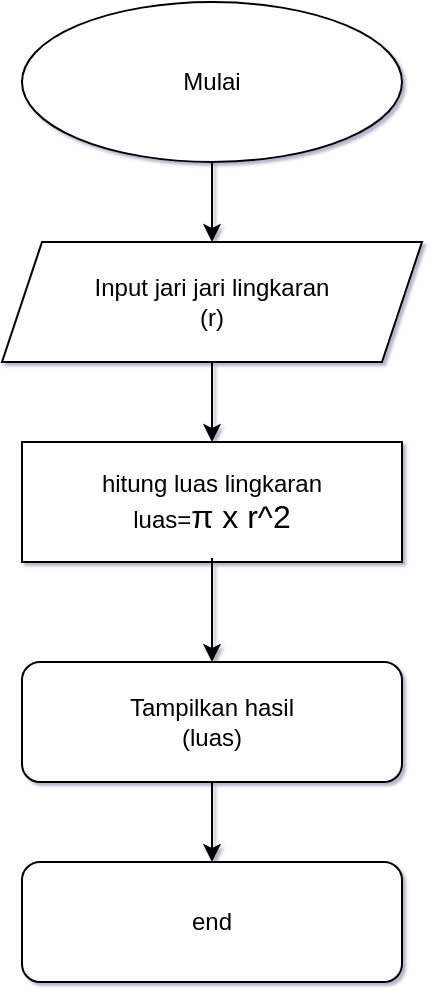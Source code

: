 <mxfile version="24.7.13">
  <diagram name="Page-1" id="ufdNACyK0IBXWiNxQNW9">
    <mxGraphModel grid="1" page="1" gridSize="10" guides="1" tooltips="1" connect="1" arrows="1" fold="1" pageScale="1" pageWidth="850" pageHeight="1100" background="none" math="0" shadow="1">
      <root>
        <mxCell id="0" />
        <mxCell id="1" parent="0" />
        <mxCell id="bEY-0FQtZyHADfspirv9-1" value="Mulai" style="ellipse;whiteSpace=wrap;html=1;" vertex="1" parent="1">
          <mxGeometry x="310" y="80" width="190" height="80" as="geometry" />
        </mxCell>
        <mxCell id="bEY-0FQtZyHADfspirv9-2" value="" style="endArrow=classic;html=1;rounded=0;exitX=0.5;exitY=1;exitDx=0;exitDy=0;" edge="1" parent="1" source="bEY-0FQtZyHADfspirv9-1" target="bEY-0FQtZyHADfspirv9-4">
          <mxGeometry width="50" height="50" relative="1" as="geometry">
            <mxPoint x="400" y="330" as="sourcePoint" />
            <mxPoint x="380" y="230" as="targetPoint" />
          </mxGeometry>
        </mxCell>
        <mxCell id="bEY-0FQtZyHADfspirv9-4" value="Input jari jari lingkaran&lt;div&gt;(r)&lt;/div&gt;" style="shape=parallelogram;perimeter=parallelogramPerimeter;whiteSpace=wrap;html=1;fixedSize=1;" vertex="1" parent="1">
          <mxGeometry x="300" y="200" width="210" height="60" as="geometry" />
        </mxCell>
        <mxCell id="bEY-0FQtZyHADfspirv9-5" value="" style="endArrow=classic;html=1;rounded=0;exitX=0.5;exitY=1;exitDx=0;exitDy=0;" edge="1" parent="1" source="bEY-0FQtZyHADfspirv9-4" target="bEY-0FQtZyHADfspirv9-6">
          <mxGeometry width="50" height="50" relative="1" as="geometry">
            <mxPoint x="400" y="330" as="sourcePoint" />
            <mxPoint x="395" y="310" as="targetPoint" />
          </mxGeometry>
        </mxCell>
        <mxCell id="bEY-0FQtZyHADfspirv9-6" value="hitung luas lingkaran&lt;div&gt;luas=&lt;span style=&quot;background-color: rgb(255, 255, 255); color: rgb(0, 0, 0); font-family: Helvetica-FF, Arial, Tahoma, sans-serif; font-size: 16px; text-align: start;&quot;&gt;π x r^2&lt;/span&gt;&lt;/div&gt;" style="rounded=0;whiteSpace=wrap;html=1;" vertex="1" parent="1">
          <mxGeometry x="310" y="300" width="190" height="60" as="geometry" />
        </mxCell>
        <mxCell id="bEY-0FQtZyHADfspirv9-7" value="" style="endArrow=classic;html=1;rounded=0;exitX=0.5;exitY=0.967;exitDx=0;exitDy=0;exitPerimeter=0;" edge="1" parent="1" source="bEY-0FQtZyHADfspirv9-6" target="bEY-0FQtZyHADfspirv9-8">
          <mxGeometry width="50" height="50" relative="1" as="geometry">
            <mxPoint x="400" y="330" as="sourcePoint" />
            <mxPoint x="420" y="430" as="targetPoint" />
          </mxGeometry>
        </mxCell>
        <mxCell id="bEY-0FQtZyHADfspirv9-8" value="Tampilkan hasil&lt;div&gt;(luas)&lt;/div&gt;" style="rounded=1;whiteSpace=wrap;html=1;" vertex="1" parent="1">
          <mxGeometry x="310" y="410" width="190" height="60" as="geometry" />
        </mxCell>
        <mxCell id="bEY-0FQtZyHADfspirv9-9" value="" style="endArrow=classic;html=1;rounded=0;exitX=0.5;exitY=1;exitDx=0;exitDy=0;" edge="1" parent="1" source="bEY-0FQtZyHADfspirv9-8" target="bEY-0FQtZyHADfspirv9-10">
          <mxGeometry width="50" height="50" relative="1" as="geometry">
            <mxPoint x="400" y="330" as="sourcePoint" />
            <mxPoint x="405" y="530" as="targetPoint" />
          </mxGeometry>
        </mxCell>
        <mxCell id="bEY-0FQtZyHADfspirv9-10" value="end" style="rounded=1;whiteSpace=wrap;html=1;" vertex="1" parent="1">
          <mxGeometry x="310" y="510" width="190" height="60" as="geometry" />
        </mxCell>
      </root>
    </mxGraphModel>
  </diagram>
</mxfile>
